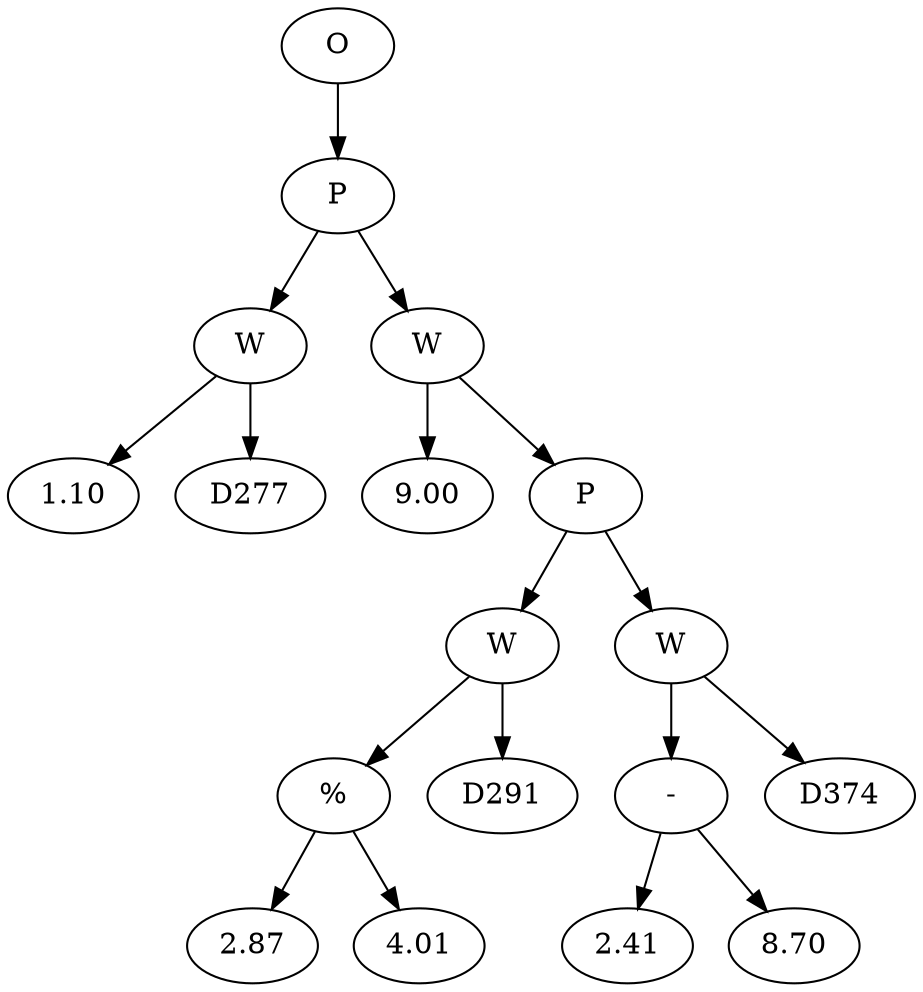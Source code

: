 // Tree
digraph {
	3079718 [label=O]
	3079719 [label=P]
	3079718 -> 3079719
	3079720 [label=W]
	3079719 -> 3079720
	3079721 [label=1.10]
	3079720 -> 3079721
	3079722 [label=D277]
	3079720 -> 3079722
	3079723 [label=W]
	3079719 -> 3079723
	3079724 [label=9.00]
	3079723 -> 3079724
	3079725 [label=P]
	3079723 -> 3079725
	3079726 [label=W]
	3079725 -> 3079726
	3079727 [label="%"]
	3079726 -> 3079727
	3079728 [label=2.87]
	3079727 -> 3079728
	3079729 [label=4.01]
	3079727 -> 3079729
	3079730 [label=D291]
	3079726 -> 3079730
	3079731 [label=W]
	3079725 -> 3079731
	3079732 [label="-"]
	3079731 -> 3079732
	3079733 [label=2.41]
	3079732 -> 3079733
	3079734 [label=8.70]
	3079732 -> 3079734
	3079735 [label=D374]
	3079731 -> 3079735
}
